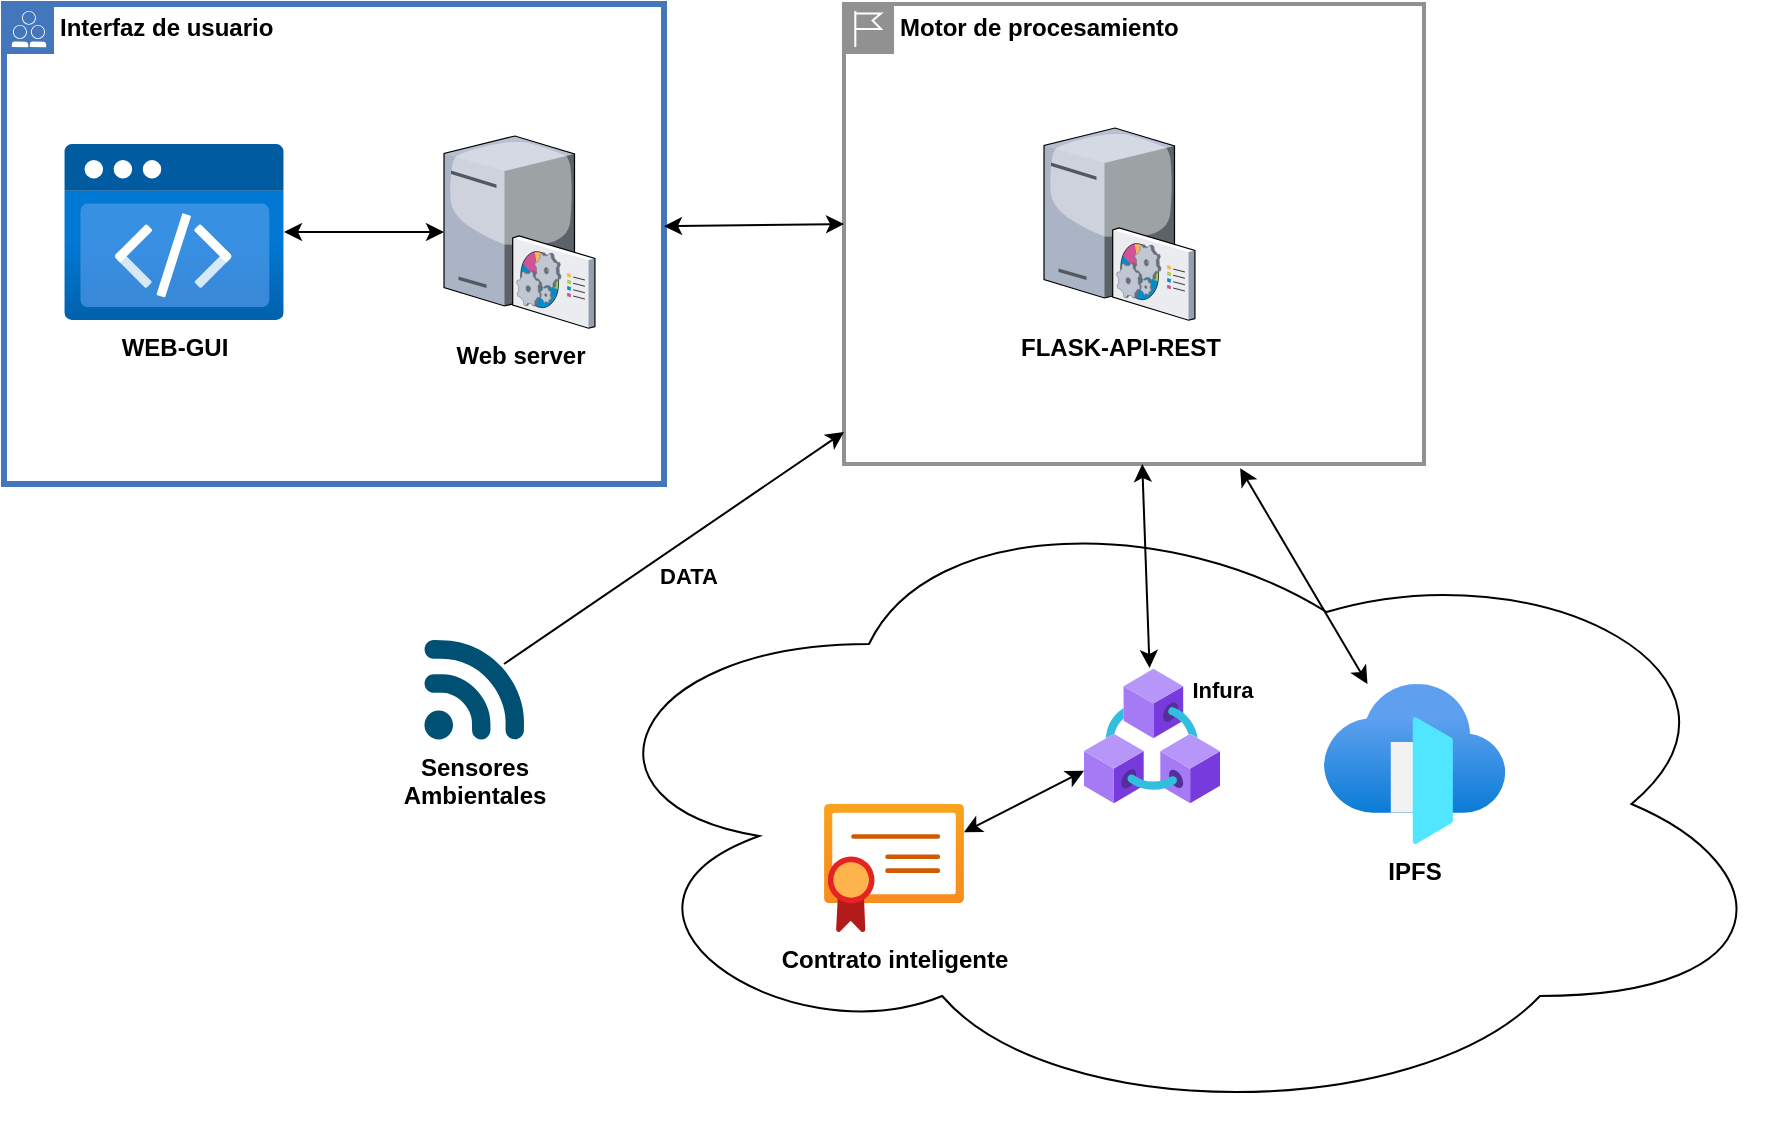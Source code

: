 <mxfile version="22.0.4" type="device">
  <diagram name="Página-1" id="xHmE9iH1HD322YiTqBGf">
    <mxGraphModel dx="1050" dy="530" grid="1" gridSize="10" guides="1" tooltips="1" connect="1" arrows="1" fold="1" page="1" pageScale="1" pageWidth="827" pageHeight="1169" math="0" shadow="0">
      <root>
        <mxCell id="0" />
        <mxCell id="1" parent="0" />
        <mxCell id="hwfgR1B94uUx6Zxa-Wpz-1" value="&lt;b&gt;Motor de procesamiento&lt;/b&gt;" style="shape=mxgraph.ibm.box;prType=region;fontStyle=0;verticalAlign=top;align=left;spacingLeft=32;spacingTop=4;fillColor=none;rounded=0;whiteSpace=wrap;html=1;strokeColor=#919191;strokeWidth=2;dashed=0;container=1;spacing=-4;collapsible=0;expand=0;recursiveResize=0;" parent="1" vertex="1">
          <mxGeometry x="440" y="110" width="290" height="230" as="geometry" />
        </mxCell>
        <mxCell id="hwfgR1B94uUx6Zxa-Wpz-2" value="&lt;div align=&quot;center&quot;&gt;&lt;b&gt;FLASK-API-REST&lt;/b&gt;&lt;/div&gt;" style="verticalLabelPosition=bottom;sketch=0;aspect=fixed;html=1;verticalAlign=top;strokeColor=none;align=center;outlineConnect=0;shape=mxgraph.citrix.command_center;" parent="hwfgR1B94uUx6Zxa-Wpz-1" vertex="1">
          <mxGeometry x="100" y="62" width="75.5" height="96" as="geometry" />
        </mxCell>
        <mxCell id="hwfgR1B94uUx6Zxa-Wpz-29" value="&lt;div&gt;&lt;b&gt;Sensores &lt;br&gt;&lt;/b&gt;&lt;/div&gt;&lt;div&gt;&lt;b&gt;Ambientales&lt;/b&gt;&lt;br&gt;&lt;/div&gt;" style="points=[[0.005,0.09,0],[0.08,0,0],[0.76,0.25,0],[1,0.92,0],[0.91,0.995,0],[0.57,0.995,0],[0.045,0.955,0],[0.005,0.43,0]];verticalLabelPosition=bottom;sketch=0;html=1;verticalAlign=top;aspect=fixed;align=center;pointerEvents=1;shape=mxgraph.cisco19.3g_4g_indicator;fillColor=#005073;strokeColor=none;" parent="1" vertex="1">
          <mxGeometry x="230" y="428" width="50" height="50" as="geometry" />
        </mxCell>
        <mxCell id="hwfgR1B94uUx6Zxa-Wpz-31" value="" style="html=1;labelBackgroundColor=#ffffff;endArrow=classic;endFill=1;endSize=6;jettySize=auto;orthogonalLoop=1;strokeWidth=1;fontSize=14;rounded=0;exitX=1.1;exitY=0.44;exitDx=0;exitDy=0;exitPerimeter=0;" parent="1" target="hwfgR1B94uUx6Zxa-Wpz-1" edge="1">
          <mxGeometry width="60" height="60" relative="1" as="geometry">
            <mxPoint x="270" y="440" as="sourcePoint" />
            <mxPoint x="455" y="306.16" as="targetPoint" />
          </mxGeometry>
        </mxCell>
        <mxCell id="hwfgR1B94uUx6Zxa-Wpz-32" value="&lt;b&gt;DATA&lt;/b&gt;" style="edgeLabel;html=1;align=center;verticalAlign=middle;resizable=0;points=[];" parent="hwfgR1B94uUx6Zxa-Wpz-31" vertex="1" connectable="0">
          <mxGeometry x="-0.224" y="-1" relative="1" as="geometry">
            <mxPoint x="25" as="offset" />
          </mxGeometry>
        </mxCell>
        <mxCell id="hwfgR1B94uUx6Zxa-Wpz-34" value="&lt;b&gt;Interfaz de usuario&lt;/b&gt;" style="shape=mxgraph.ibm.box;prType=public;fontStyle=0;verticalAlign=top;align=left;spacingLeft=32;spacingTop=4;fillColor=none;rounded=0;whiteSpace=wrap;html=1;strokeColor=#4376BB;strokeWidth=3;dashed=0;container=1;spacing=-4;collapsible=0;expand=0;recursiveResize=0;" parent="1" vertex="1">
          <mxGeometry x="20" y="110" width="330" height="240" as="geometry" />
        </mxCell>
        <mxCell id="hwfgR1B94uUx6Zxa-Wpz-8" value="&lt;b&gt;WEB-GUI&lt;/b&gt;" style="image;aspect=fixed;html=1;points=[];align=center;fontSize=12;image=img/lib/azure2/preview/Static_Apps.svg;" parent="hwfgR1B94uUx6Zxa-Wpz-34" vertex="1">
          <mxGeometry x="30" y="70" width="110" height="88" as="geometry" />
        </mxCell>
        <mxCell id="hwfgR1B94uUx6Zxa-Wpz-9" value="&lt;b&gt;Web server&lt;/b&gt;" style="verticalLabelPosition=bottom;sketch=0;aspect=fixed;html=1;verticalAlign=top;strokeColor=none;align=center;outlineConnect=0;shape=mxgraph.citrix.command_center;" parent="hwfgR1B94uUx6Zxa-Wpz-34" vertex="1">
          <mxGeometry x="220" y="66" width="75.5" height="96" as="geometry" />
        </mxCell>
        <mxCell id="hwfgR1B94uUx6Zxa-Wpz-35" value="" style="html=1;labelBackgroundColor=#ffffff;startArrow=classic;startFill=1;startSize=6;endArrow=classic;endFill=1;endSize=6;jettySize=auto;orthogonalLoop=1;strokeWidth=1;fontSize=14;rounded=0;" parent="hwfgR1B94uUx6Zxa-Wpz-34" source="hwfgR1B94uUx6Zxa-Wpz-8" target="hwfgR1B94uUx6Zxa-Wpz-9" edge="1">
          <mxGeometry width="60" height="60" relative="1" as="geometry">
            <mxPoint x="150" y="150" as="sourcePoint" />
            <mxPoint x="210" y="90" as="targetPoint" />
          </mxGeometry>
        </mxCell>
        <mxCell id="hwfgR1B94uUx6Zxa-Wpz-36" value="" style="html=1;labelBackgroundColor=#ffffff;startArrow=classic;startFill=1;startSize=6;endArrow=classic;endFill=1;endSize=6;jettySize=auto;orthogonalLoop=1;strokeWidth=1;fontSize=14;rounded=0;exitX=1;exitY=0.463;exitDx=0;exitDy=0;exitPerimeter=0;" parent="1" source="hwfgR1B94uUx6Zxa-Wpz-34" edge="1">
          <mxGeometry width="60" height="60" relative="1" as="geometry">
            <mxPoint x="370" y="240" as="sourcePoint" />
            <mxPoint x="440" y="220" as="targetPoint" />
          </mxGeometry>
        </mxCell>
        <mxCell id="6UFmcMZ0r_GjJNc-GCu8-2" value="" style="ellipse;shape=cloud;whiteSpace=wrap;html=1;" vertex="1" parent="1">
          <mxGeometry x="300" y="350" width="610" height="320" as="geometry" />
        </mxCell>
        <mxCell id="hwfgR1B94uUx6Zxa-Wpz-6" value="&lt;b&gt;Contrato inteligente&lt;/b&gt;" style="image;aspect=fixed;html=1;points=[];align=center;fontSize=12;image=img/lib/azure2/app_services/App_Service_Certificates.svg;" parent="1" vertex="1">
          <mxGeometry x="430" y="510" width="70" height="64" as="geometry" />
        </mxCell>
        <mxCell id="hwfgR1B94uUx6Zxa-Wpz-19" value="" style="endArrow=classic;startArrow=classic;html=1;rounded=0;" parent="1" source="6UFmcMZ0r_GjJNc-GCu8-3" target="hwfgR1B94uUx6Zxa-Wpz-1" edge="1">
          <mxGeometry width="50" height="50" relative="1" as="geometry">
            <mxPoint x="390" y="300" as="sourcePoint" />
            <mxPoint x="517" y="340" as="targetPoint" />
          </mxGeometry>
        </mxCell>
        <mxCell id="hwfgR1B94uUx6Zxa-Wpz-20" value="&lt;b&gt;Infura&lt;/b&gt;" style="edgeLabel;html=1;align=center;verticalAlign=middle;resizable=0;points=[];" parent="hwfgR1B94uUx6Zxa-Wpz-19" vertex="1" connectable="0">
          <mxGeometry x="-0.406" y="3" relative="1" as="geometry">
            <mxPoint x="40" y="41" as="offset" />
          </mxGeometry>
        </mxCell>
        <mxCell id="hwfgR1B94uUx6Zxa-Wpz-18" value="&lt;b&gt;IPFS&lt;/b&gt;" style="image;aspect=fixed;html=1;points=[];align=center;fontSize=12;image=img/lib/azure2/networking/Front_Doors.svg;" parent="1" vertex="1">
          <mxGeometry x="680" y="450" width="90.67" height="80" as="geometry" />
        </mxCell>
        <mxCell id="hwfgR1B94uUx6Zxa-Wpz-24" value="" style="endArrow=classic;startArrow=classic;html=1;rounded=0;exitX=0.683;exitY=1.009;exitDx=0;exitDy=0;exitPerimeter=0;" parent="1" source="hwfgR1B94uUx6Zxa-Wpz-1" target="hwfgR1B94uUx6Zxa-Wpz-18" edge="1">
          <mxGeometry width="50" height="50" relative="1" as="geometry">
            <mxPoint x="600" y="250" as="sourcePoint" />
            <mxPoint x="650" y="200" as="targetPoint" />
          </mxGeometry>
        </mxCell>
        <mxCell id="6UFmcMZ0r_GjJNc-GCu8-3" value="" style="image;aspect=fixed;html=1;points=[];align=center;fontSize=12;image=img/lib/azure2/blockchain/Azure_Blockchain_Service.svg;" vertex="1" parent="1">
          <mxGeometry x="560" y="442" width="68" height="68" as="geometry" />
        </mxCell>
        <mxCell id="6UFmcMZ0r_GjJNc-GCu8-4" value="" style="endArrow=classic;startArrow=classic;html=1;rounded=0;" edge="1" parent="1" source="hwfgR1B94uUx6Zxa-Wpz-6" target="6UFmcMZ0r_GjJNc-GCu8-3">
          <mxGeometry width="50" height="50" relative="1" as="geometry">
            <mxPoint x="390" y="500" as="sourcePoint" />
            <mxPoint x="440" y="450" as="targetPoint" />
          </mxGeometry>
        </mxCell>
      </root>
    </mxGraphModel>
  </diagram>
</mxfile>
